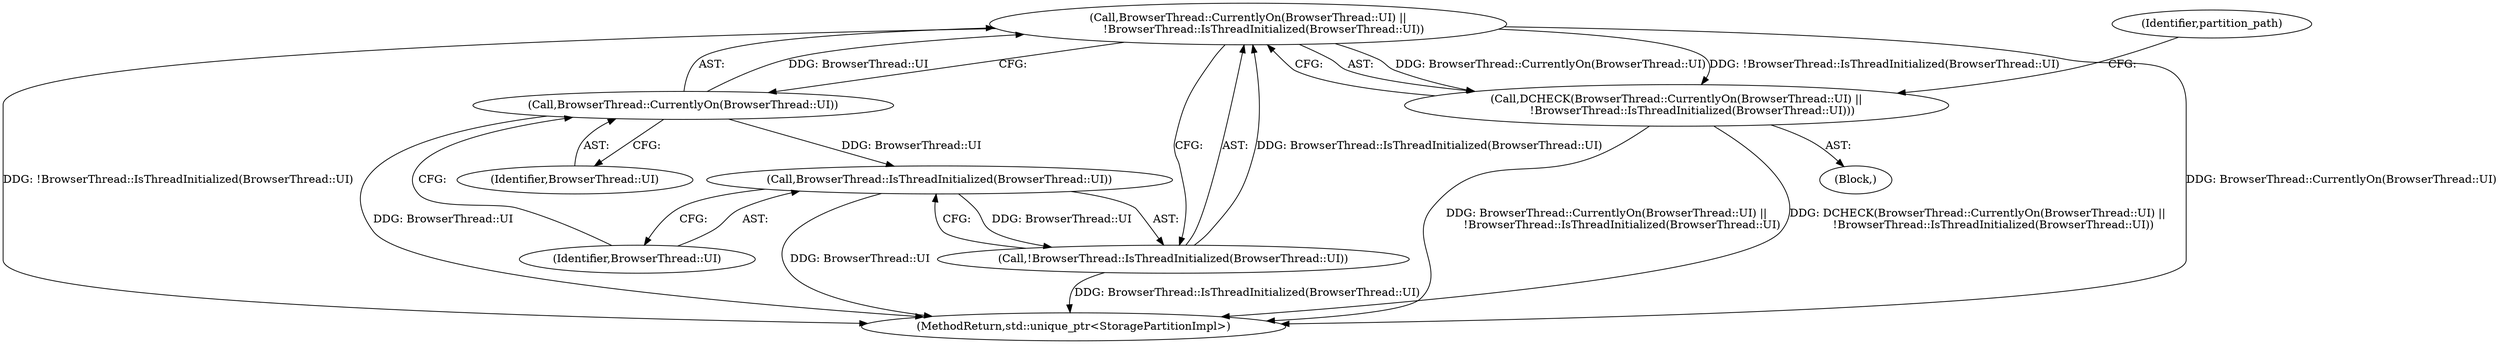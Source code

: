 digraph "0_Chrome_ba169c14aa9cc2efd708a878ae21ff34f3898fe0_2@API" {
"1000107" [label="(Call,BrowserThread::CurrentlyOn(BrowserThread::UI) ||\n         !BrowserThread::IsThreadInitialized(BrowserThread::UI))"];
"1000108" [label="(Call,BrowserThread::CurrentlyOn(BrowserThread::UI))"];
"1000110" [label="(Call,!BrowserThread::IsThreadInitialized(BrowserThread::UI))"];
"1000111" [label="(Call,BrowserThread::IsThreadInitialized(BrowserThread::UI))"];
"1000106" [label="(Call,DCHECK(BrowserThread::CurrentlyOn(BrowserThread::UI) ||\n         !BrowserThread::IsThreadInitialized(BrowserThread::UI)))"];
"1000106" [label="(Call,DCHECK(BrowserThread::CurrentlyOn(BrowserThread::UI) ||\n         !BrowserThread::IsThreadInitialized(BrowserThread::UI)))"];
"1000105" [label="(Block,)"];
"1000108" [label="(Call,BrowserThread::CurrentlyOn(BrowserThread::UI))"];
"1000107" [label="(Call,BrowserThread::CurrentlyOn(BrowserThread::UI) ||\n         !BrowserThread::IsThreadInitialized(BrowserThread::UI))"];
"1000110" [label="(Call,!BrowserThread::IsThreadInitialized(BrowserThread::UI))"];
"1000112" [label="(Identifier,BrowserThread::UI)"];
"1000111" [label="(Call,BrowserThread::IsThreadInitialized(BrowserThread::UI))"];
"1000115" [label="(Identifier,partition_path)"];
"1000109" [label="(Identifier,BrowserThread::UI)"];
"1000377" [label="(MethodReturn,std::unique_ptr<StoragePartitionImpl>)"];
"1000107" -> "1000106"  [label="AST: "];
"1000107" -> "1000108"  [label="CFG: "];
"1000107" -> "1000110"  [label="CFG: "];
"1000108" -> "1000107"  [label="AST: "];
"1000110" -> "1000107"  [label="AST: "];
"1000106" -> "1000107"  [label="CFG: "];
"1000107" -> "1000377"  [label="DDG: BrowserThread::CurrentlyOn(BrowserThread::UI)"];
"1000107" -> "1000377"  [label="DDG: !BrowserThread::IsThreadInitialized(BrowserThread::UI)"];
"1000107" -> "1000106"  [label="DDG: BrowserThread::CurrentlyOn(BrowserThread::UI)"];
"1000107" -> "1000106"  [label="DDG: !BrowserThread::IsThreadInitialized(BrowserThread::UI)"];
"1000108" -> "1000107"  [label="DDG: BrowserThread::UI"];
"1000110" -> "1000107"  [label="DDG: BrowserThread::IsThreadInitialized(BrowserThread::UI)"];
"1000108" -> "1000109"  [label="CFG: "];
"1000109" -> "1000108"  [label="AST: "];
"1000112" -> "1000108"  [label="CFG: "];
"1000108" -> "1000377"  [label="DDG: BrowserThread::UI"];
"1000108" -> "1000111"  [label="DDG: BrowserThread::UI"];
"1000110" -> "1000111"  [label="CFG: "];
"1000111" -> "1000110"  [label="AST: "];
"1000110" -> "1000377"  [label="DDG: BrowserThread::IsThreadInitialized(BrowserThread::UI)"];
"1000111" -> "1000110"  [label="DDG: BrowserThread::UI"];
"1000111" -> "1000112"  [label="CFG: "];
"1000112" -> "1000111"  [label="AST: "];
"1000111" -> "1000377"  [label="DDG: BrowserThread::UI"];
"1000106" -> "1000105"  [label="AST: "];
"1000115" -> "1000106"  [label="CFG: "];
"1000106" -> "1000377"  [label="DDG: BrowserThread::CurrentlyOn(BrowserThread::UI) ||\n         !BrowserThread::IsThreadInitialized(BrowserThread::UI)"];
"1000106" -> "1000377"  [label="DDG: DCHECK(BrowserThread::CurrentlyOn(BrowserThread::UI) ||\n         !BrowserThread::IsThreadInitialized(BrowserThread::UI))"];
}
